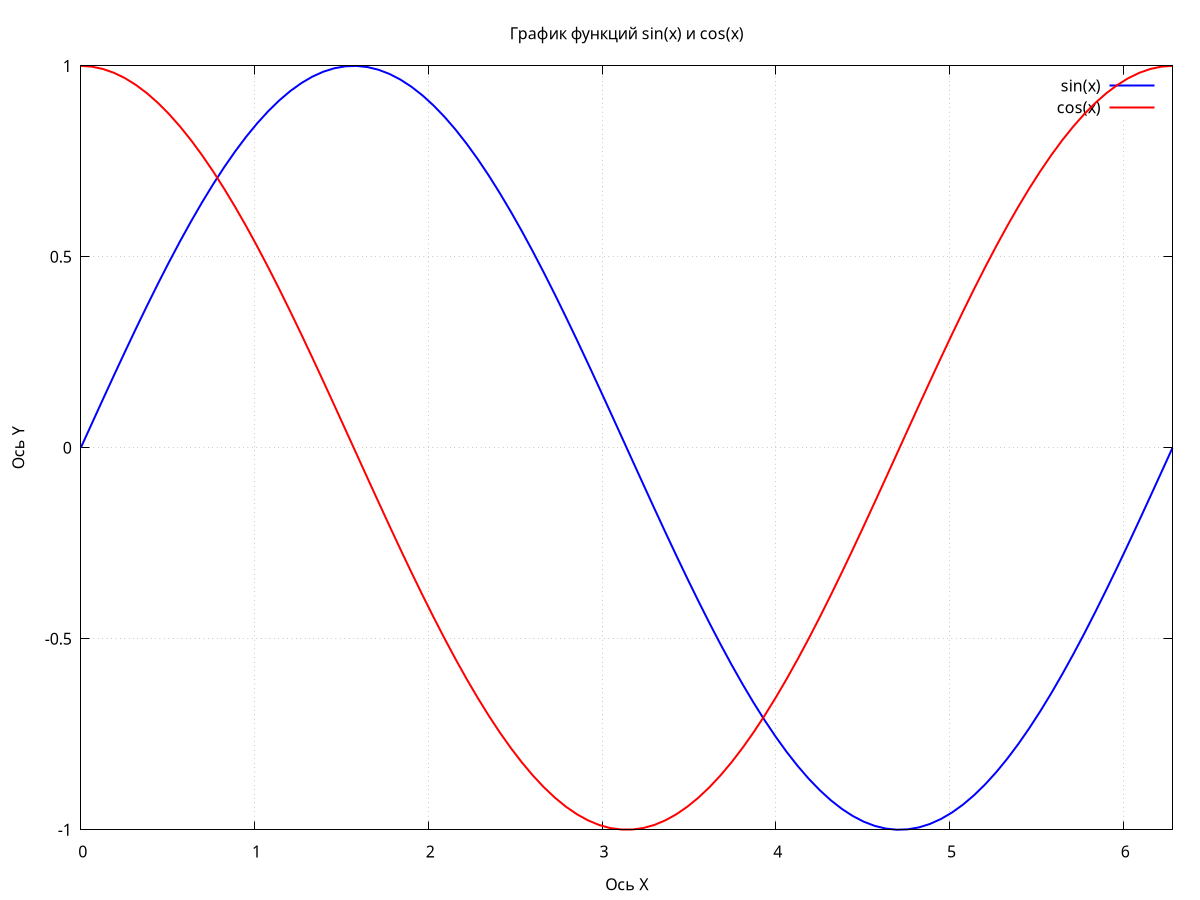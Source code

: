 set title "График функций sin(x) и cos(x)"
set xlabel "Ось X"
set ylabel "Ось Y"
set xrange [0:2*pi]
set yrange [-1:1]
set grid
set key top right
plot sin(x) with lines lw 2 lc rgb "blue" title "sin(x)", \
     cos(x) with lines lw 2 lc rgb "red" title "cos(x)"
set terminal pngcairo size 800,600
set output "graph.png"
replot
set output